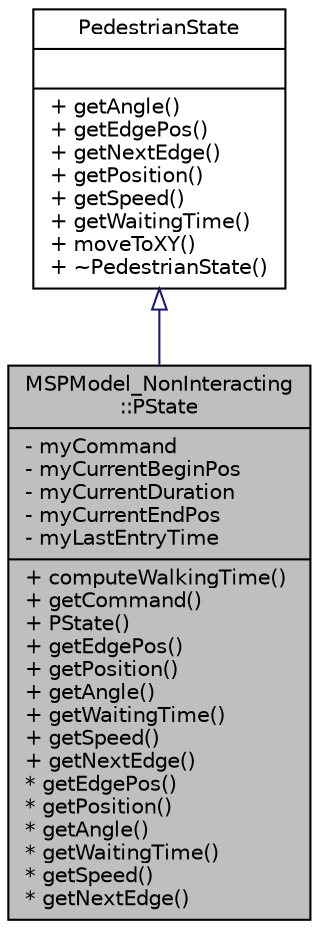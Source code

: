 digraph "MSPModel_NonInteracting::PState"
{
  edge [fontname="Helvetica",fontsize="10",labelfontname="Helvetica",labelfontsize="10"];
  node [fontname="Helvetica",fontsize="10",shape=record];
  Node0 [label="{MSPModel_NonInteracting\l::PState\n|- myCommand\l- myCurrentBeginPos\l- myCurrentDuration\l- myCurrentEndPos\l- myLastEntryTime\l|+ computeWalkingTime()\l+ getCommand()\l+ PState()\l+ getEdgePos()\l+ getPosition()\l+ getAngle()\l+ getWaitingTime()\l+ getSpeed()\l+ getNextEdge()\l* getEdgePos()\l* getPosition()\l* getAngle()\l* getWaitingTime()\l* getSpeed()\l* getNextEdge()\l}",height=0.2,width=0.4,color="black", fillcolor="grey75", style="filled", fontcolor="black"];
  Node1 -> Node0 [dir="back",color="midnightblue",fontsize="10",style="solid",arrowtail="onormal",fontname="Helvetica"];
  Node1 [label="{PedestrianState\n||+ getAngle()\l+ getEdgePos()\l+ getNextEdge()\l+ getPosition()\l+ getSpeed()\l+ getWaitingTime()\l+ moveToXY()\l+ ~PedestrianState()\l}",height=0.2,width=0.4,color="black", fillcolor="white", style="filled",URL="$d8/de4/class_pedestrian_state.html",tooltip="abstract base class for managing callbacks to retrieve various state information from the model ..."];
}
